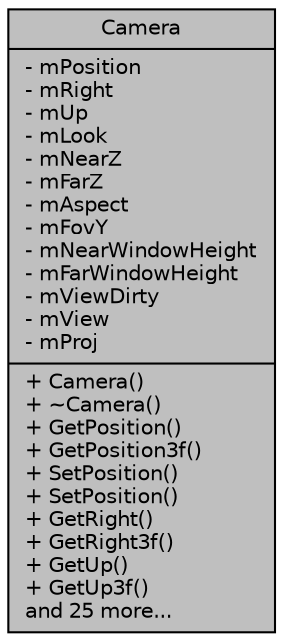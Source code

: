 digraph "Camera"
{
 // LATEX_PDF_SIZE
  edge [fontname="Helvetica",fontsize="10",labelfontname="Helvetica",labelfontsize="10"];
  node [fontname="Helvetica",fontsize="10",shape=record];
  Node1 [label="{Camera\n|- mPosition\l- mRight\l- mUp\l- mLook\l- mNearZ\l- mFarZ\l- mAspect\l- mFovY\l- mNearWindowHeight\l- mFarWindowHeight\l- mViewDirty\l- mView\l- mProj\l|+ Camera()\l+ ~Camera()\l+ GetPosition()\l+ GetPosition3f()\l+ SetPosition()\l+ SetPosition()\l+ GetRight()\l+ GetRight3f()\l+ GetUp()\l+ GetUp3f()\land 25 more...\l}",height=0.2,width=0.4,color="black", fillcolor="grey75", style="filled", fontcolor="black",tooltip=" "];
}
